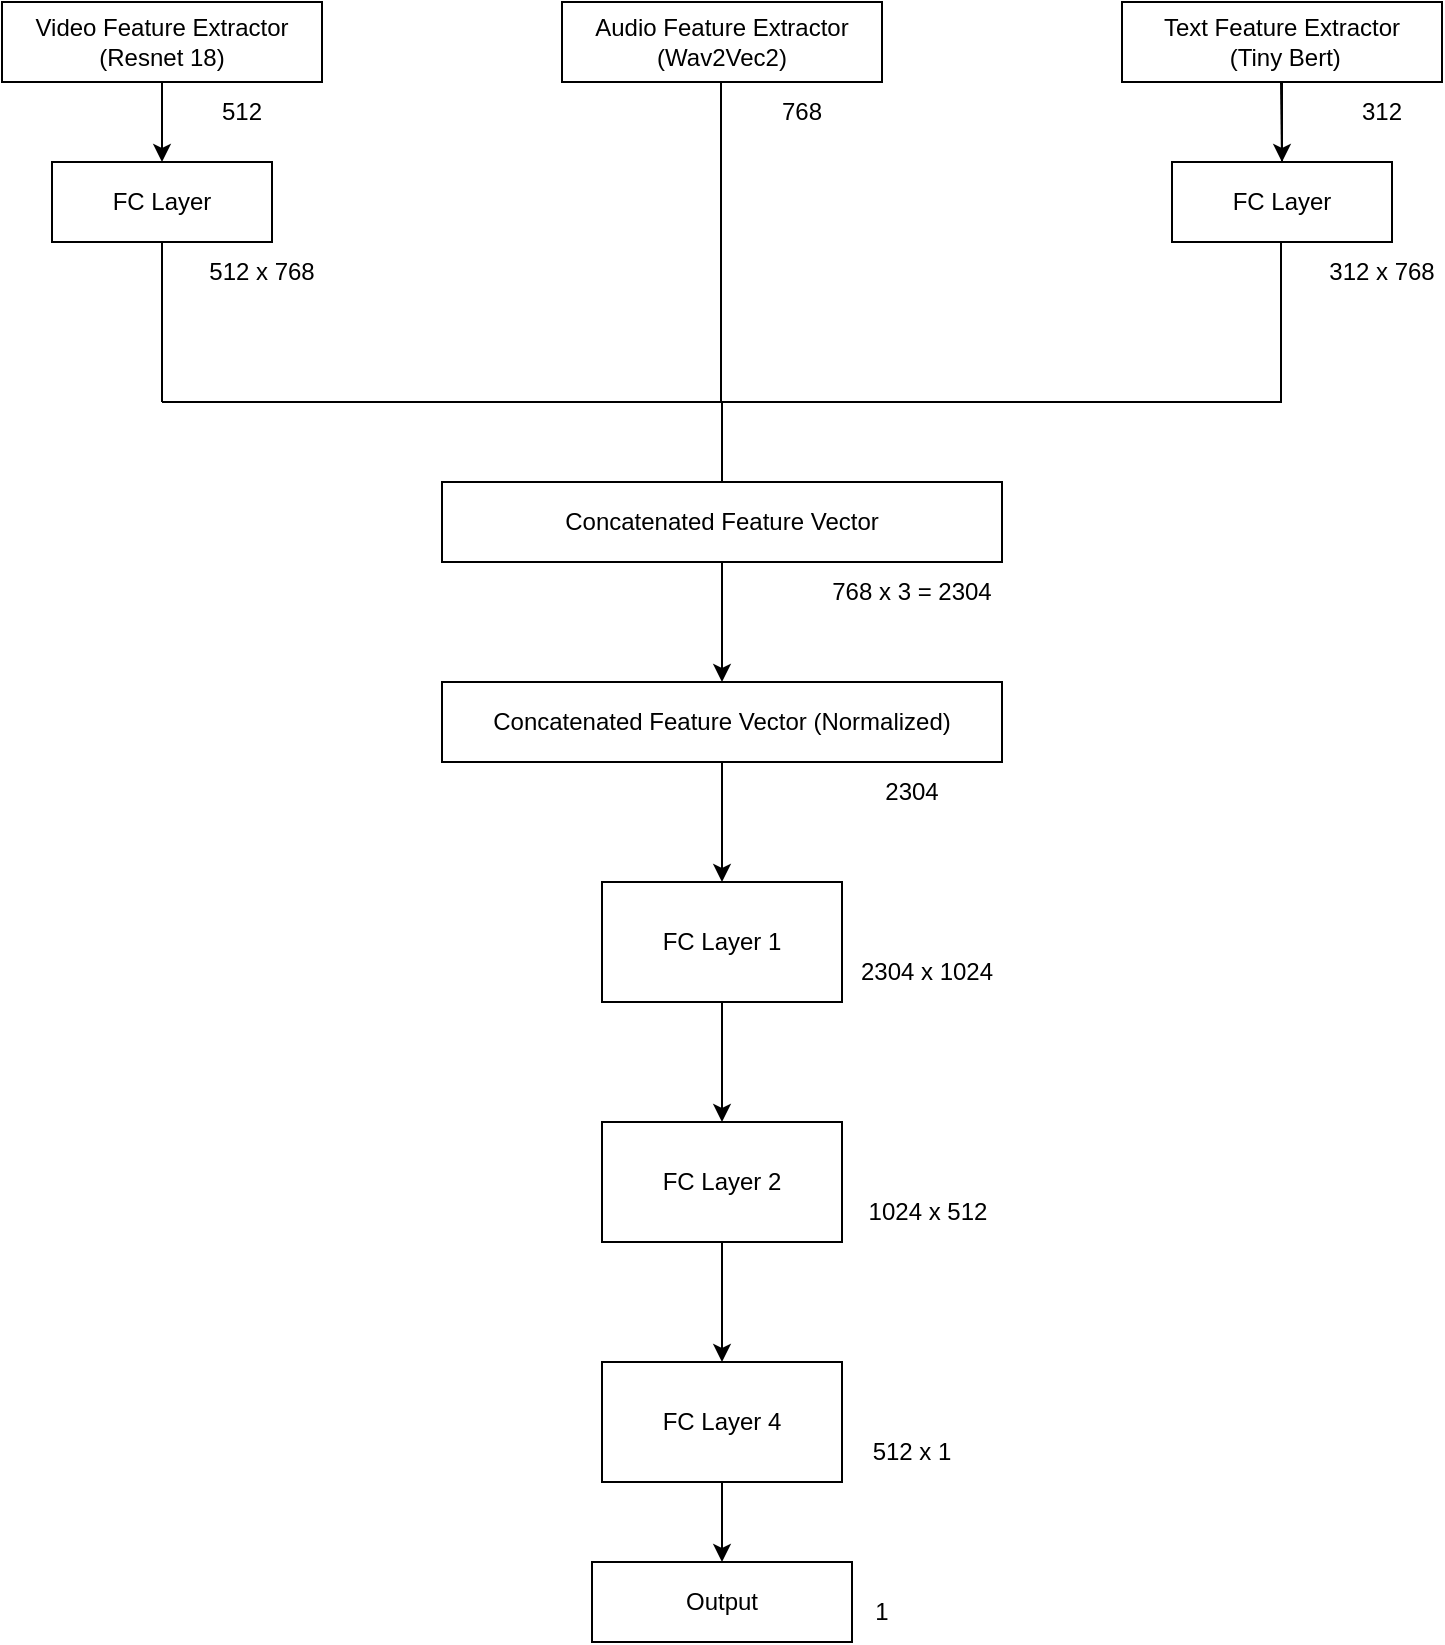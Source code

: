 <mxfile version="26.2.12">
  <diagram name="Page-1" id="yP4S-Avkny8BJplDjK-9">
    <mxGraphModel dx="1190" dy="603" grid="1" gridSize="10" guides="1" tooltips="1" connect="1" arrows="1" fold="1" page="1" pageScale="1" pageWidth="850" pageHeight="1100" math="0" shadow="0">
      <root>
        <mxCell id="0" />
        <mxCell id="1" parent="0" />
        <mxCell id="bnthaQehISoPrquaFIeM-27" value="" style="edgeStyle=orthogonalEdgeStyle;rounded=0;orthogonalLoop=1;jettySize=auto;html=1;" edge="1" parent="1" source="bnthaQehISoPrquaFIeM-1" target="bnthaQehISoPrquaFIeM-9">
          <mxGeometry relative="1" as="geometry" />
        </mxCell>
        <mxCell id="bnthaQehISoPrquaFIeM-1" value="Video Feature Extractor (Resnet 18)" style="rounded=0;whiteSpace=wrap;html=1;" vertex="1" parent="1">
          <mxGeometry x="40" y="40" width="160" height="40" as="geometry" />
        </mxCell>
        <mxCell id="bnthaQehISoPrquaFIeM-2" value="Audio Feature Extractor (Wav2Vec2)" style="rounded=0;whiteSpace=wrap;html=1;" vertex="1" parent="1">
          <mxGeometry x="320" y="40" width="160" height="40" as="geometry" />
        </mxCell>
        <mxCell id="bnthaQehISoPrquaFIeM-25" value="" style="edgeStyle=orthogonalEdgeStyle;rounded=0;orthogonalLoop=1;jettySize=auto;html=1;" edge="1" parent="1" source="bnthaQehISoPrquaFIeM-3" target="bnthaQehISoPrquaFIeM-10">
          <mxGeometry relative="1" as="geometry" />
        </mxCell>
        <mxCell id="bnthaQehISoPrquaFIeM-3" value="Text Feature Extractor&lt;br&gt;&amp;nbsp;(Tiny Bert)" style="rounded=0;whiteSpace=wrap;html=1;" vertex="1" parent="1">
          <mxGeometry x="600" y="40" width="160" height="40" as="geometry" />
        </mxCell>
        <mxCell id="bnthaQehISoPrquaFIeM-7" value="" style="endArrow=none;html=1;rounded=0;exitX=0.5;exitY=1;exitDx=0;exitDy=0;" edge="1" parent="1">
          <mxGeometry width="50" height="50" relative="1" as="geometry">
            <mxPoint x="679.5" y="80" as="sourcePoint" />
            <mxPoint x="680" y="120" as="targetPoint" />
          </mxGeometry>
        </mxCell>
        <mxCell id="bnthaQehISoPrquaFIeM-8" value="" style="endArrow=none;html=1;rounded=0;exitX=0.5;exitY=1;exitDx=0;exitDy=0;" edge="1" parent="1">
          <mxGeometry width="50" height="50" relative="1" as="geometry">
            <mxPoint x="399.5" y="80" as="sourcePoint" />
            <mxPoint x="399.5" y="160" as="targetPoint" />
          </mxGeometry>
        </mxCell>
        <mxCell id="bnthaQehISoPrquaFIeM-9" value="FC Layer" style="rounded=0;whiteSpace=wrap;html=1;" vertex="1" parent="1">
          <mxGeometry x="65" y="120" width="110" height="40" as="geometry" />
        </mxCell>
        <mxCell id="bnthaQehISoPrquaFIeM-10" value="FC Layer" style="rounded=0;whiteSpace=wrap;html=1;" vertex="1" parent="1">
          <mxGeometry x="625" y="120" width="110" height="40" as="geometry" />
        </mxCell>
        <mxCell id="bnthaQehISoPrquaFIeM-11" value="" style="endArrow=none;html=1;rounded=0;" edge="1" parent="1">
          <mxGeometry width="50" height="50" relative="1" as="geometry">
            <mxPoint x="120" y="240" as="sourcePoint" />
            <mxPoint x="680" y="240" as="targetPoint" />
          </mxGeometry>
        </mxCell>
        <mxCell id="bnthaQehISoPrquaFIeM-12" value="" style="endArrow=none;html=1;rounded=0;entryX=0.5;entryY=1;entryDx=0;entryDy=0;" edge="1" parent="1" target="bnthaQehISoPrquaFIeM-9">
          <mxGeometry width="50" height="50" relative="1" as="geometry">
            <mxPoint x="120" y="240" as="sourcePoint" />
            <mxPoint x="170" y="190" as="targetPoint" />
          </mxGeometry>
        </mxCell>
        <mxCell id="bnthaQehISoPrquaFIeM-13" value="" style="endArrow=none;html=1;rounded=0;entryX=0.5;entryY=1;entryDx=0;entryDy=0;" edge="1" parent="1">
          <mxGeometry width="50" height="50" relative="1" as="geometry">
            <mxPoint x="679.5" y="240" as="sourcePoint" />
            <mxPoint x="679.5" y="160" as="targetPoint" />
          </mxGeometry>
        </mxCell>
        <mxCell id="bnthaQehISoPrquaFIeM-14" value="" style="endArrow=none;html=1;rounded=0;entryX=0.5;entryY=1;entryDx=0;entryDy=0;" edge="1" parent="1">
          <mxGeometry width="50" height="50" relative="1" as="geometry">
            <mxPoint x="399.5" y="240" as="sourcePoint" />
            <mxPoint x="399.5" y="160" as="targetPoint" />
          </mxGeometry>
        </mxCell>
        <mxCell id="bnthaQehISoPrquaFIeM-23" style="edgeStyle=orthogonalEdgeStyle;rounded=0;orthogonalLoop=1;jettySize=auto;html=1;entryX=0.5;entryY=0;entryDx=0;entryDy=0;" edge="1" parent="1" source="bnthaQehISoPrquaFIeM-16" target="bnthaQehISoPrquaFIeM-22">
          <mxGeometry relative="1" as="geometry" />
        </mxCell>
        <mxCell id="bnthaQehISoPrquaFIeM-16" value="Concatenated Feature Vector" style="rounded=0;whiteSpace=wrap;html=1;" vertex="1" parent="1">
          <mxGeometry x="260" y="280" width="280" height="40" as="geometry" />
        </mxCell>
        <mxCell id="bnthaQehISoPrquaFIeM-20" value="" style="endArrow=none;html=1;rounded=0;exitX=0.5;exitY=0;exitDx=0;exitDy=0;" edge="1" parent="1" source="bnthaQehISoPrquaFIeM-16">
          <mxGeometry width="50" height="50" relative="1" as="geometry">
            <mxPoint x="350" y="290" as="sourcePoint" />
            <mxPoint x="400" y="240" as="targetPoint" />
          </mxGeometry>
        </mxCell>
        <mxCell id="bnthaQehISoPrquaFIeM-39" value="" style="edgeStyle=orthogonalEdgeStyle;rounded=0;orthogonalLoop=1;jettySize=auto;html=1;" edge="1" parent="1" source="bnthaQehISoPrquaFIeM-22" target="bnthaQehISoPrquaFIeM-28">
          <mxGeometry relative="1" as="geometry" />
        </mxCell>
        <mxCell id="bnthaQehISoPrquaFIeM-22" value="Concatenated Feature Vector (Normalized)" style="rounded=0;whiteSpace=wrap;html=1;" vertex="1" parent="1">
          <mxGeometry x="260" y="380" width="280" height="40" as="geometry" />
        </mxCell>
        <mxCell id="bnthaQehISoPrquaFIeM-38" value="" style="edgeStyle=orthogonalEdgeStyle;rounded=0;orthogonalLoop=1;jettySize=auto;html=1;" edge="1" parent="1" source="bnthaQehISoPrquaFIeM-28" target="bnthaQehISoPrquaFIeM-30">
          <mxGeometry relative="1" as="geometry" />
        </mxCell>
        <mxCell id="bnthaQehISoPrquaFIeM-28" value="FC Layer 1" style="rounded=0;whiteSpace=wrap;html=1;" vertex="1" parent="1">
          <mxGeometry x="340" y="480" width="120" height="60" as="geometry" />
        </mxCell>
        <mxCell id="bnthaQehISoPrquaFIeM-37" value="" style="edgeStyle=orthogonalEdgeStyle;rounded=0;orthogonalLoop=1;jettySize=auto;html=1;" edge="1" parent="1" source="bnthaQehISoPrquaFIeM-30">
          <mxGeometry relative="1" as="geometry">
            <mxPoint x="400" y="720" as="targetPoint" />
          </mxGeometry>
        </mxCell>
        <mxCell id="bnthaQehISoPrquaFIeM-30" value="FC Layer 2" style="rounded=0;whiteSpace=wrap;html=1;" vertex="1" parent="1">
          <mxGeometry x="340" y="600" width="120" height="60" as="geometry" />
        </mxCell>
        <mxCell id="bnthaQehISoPrquaFIeM-34" style="edgeStyle=orthogonalEdgeStyle;rounded=0;orthogonalLoop=1;jettySize=auto;html=1;exitX=0.5;exitY=1;exitDx=0;exitDy=0;" edge="1" parent="1" source="bnthaQehISoPrquaFIeM-33">
          <mxGeometry relative="1" as="geometry">
            <mxPoint x="400" y="820" as="targetPoint" />
          </mxGeometry>
        </mxCell>
        <mxCell id="bnthaQehISoPrquaFIeM-33" value="FC Layer 4" style="rounded=0;whiteSpace=wrap;html=1;" vertex="1" parent="1">
          <mxGeometry x="340" y="720" width="120" height="60" as="geometry" />
        </mxCell>
        <mxCell id="bnthaQehISoPrquaFIeM-35" value="Output" style="rounded=0;whiteSpace=wrap;html=1;" vertex="1" parent="1">
          <mxGeometry x="335" y="820" width="130" height="40" as="geometry" />
        </mxCell>
        <mxCell id="bnthaQehISoPrquaFIeM-42" value="512" style="text;html=1;align=center;verticalAlign=middle;whiteSpace=wrap;rounded=0;" vertex="1" parent="1">
          <mxGeometry x="130" y="80" width="60" height="30" as="geometry" />
        </mxCell>
        <mxCell id="bnthaQehISoPrquaFIeM-43" value="768&lt;span style=&quot;text-wrap-mode: nowrap; color: rgba(0, 0, 0, 0); font-family: monospace; font-size: 0px; text-align: start;&quot;&gt;%3CmxGraphModel%3E%3Croot%3E%3CmxCell%20id%3D%220%22%2F%3E%3CmxCell%20id%3D%221%22%20parent%3D%220%22%2F%3E%3CmxCell%20id%3D%222%22%20value%3D%22Text%22%20style%3D%22text%3Bhtml%3D1%3Balign%3Dcenter%3BverticalAlign%3Dmiddle%3BwhiteSpace%3Dwrap%3Brounded%3D0%3B%22%20vertex%3D%221%22%20parent%3D%221%22%3E%3CmxGeometry%20x%3D%22400%22%20y%3D%22330%22%20width%3D%2260%22%20height%3D%2230%22%20as%3D%22geometry%22%2F%3E%3C%2FmxCell%3E%3C%2Froot%3E%3C%2FmxGraphModel%3E&lt;/span&gt;" style="text;html=1;align=center;verticalAlign=middle;whiteSpace=wrap;rounded=0;" vertex="1" parent="1">
          <mxGeometry x="410" y="80" width="60" height="30" as="geometry" />
        </mxCell>
        <mxCell id="bnthaQehISoPrquaFIeM-44" value="312" style="text;html=1;align=center;verticalAlign=middle;whiteSpace=wrap;rounded=0;" vertex="1" parent="1">
          <mxGeometry x="700" y="80" width="60" height="30" as="geometry" />
        </mxCell>
        <mxCell id="bnthaQehISoPrquaFIeM-45" value="512 x 768" style="text;html=1;align=center;verticalAlign=middle;whiteSpace=wrap;rounded=0;" vertex="1" parent="1">
          <mxGeometry x="140" y="160" width="60" height="30" as="geometry" />
        </mxCell>
        <mxCell id="bnthaQehISoPrquaFIeM-46" value="312 x 768" style="text;html=1;align=center;verticalAlign=middle;whiteSpace=wrap;rounded=0;" vertex="1" parent="1">
          <mxGeometry x="700" y="160" width="60" height="30" as="geometry" />
        </mxCell>
        <mxCell id="bnthaQehISoPrquaFIeM-48" value="768 x 3 = 2304" style="text;html=1;align=center;verticalAlign=middle;whiteSpace=wrap;rounded=0;" vertex="1" parent="1">
          <mxGeometry x="450" y="320" width="90" height="30" as="geometry" />
        </mxCell>
        <mxCell id="bnthaQehISoPrquaFIeM-49" value="2304" style="text;html=1;align=center;verticalAlign=middle;whiteSpace=wrap;rounded=0;" vertex="1" parent="1">
          <mxGeometry x="465" y="420" width="60" height="30" as="geometry" />
        </mxCell>
        <mxCell id="bnthaQehISoPrquaFIeM-85" value="2304 x 1024" style="text;html=1;align=center;verticalAlign=middle;whiteSpace=wrap;rounded=0;" vertex="1" parent="1">
          <mxGeometry x="465" y="510" width="75" height="30" as="geometry" />
        </mxCell>
        <mxCell id="bnthaQehISoPrquaFIeM-86" value="1024 x 512" style="text;html=1;align=center;verticalAlign=middle;whiteSpace=wrap;rounded=0;" vertex="1" parent="1">
          <mxGeometry x="462.5" y="630" width="80" height="30" as="geometry" />
        </mxCell>
        <mxCell id="bnthaQehISoPrquaFIeM-87" value="512 x 1" style="text;html=1;align=center;verticalAlign=middle;whiteSpace=wrap;rounded=0;" vertex="1" parent="1">
          <mxGeometry x="455" y="750" width="80" height="30" as="geometry" />
        </mxCell>
        <mxCell id="bnthaQehISoPrquaFIeM-89" value="1" style="text;html=1;align=center;verticalAlign=middle;whiteSpace=wrap;rounded=0;" vertex="1" parent="1">
          <mxGeometry x="450" y="830" width="60" height="30" as="geometry" />
        </mxCell>
      </root>
    </mxGraphModel>
  </diagram>
</mxfile>
